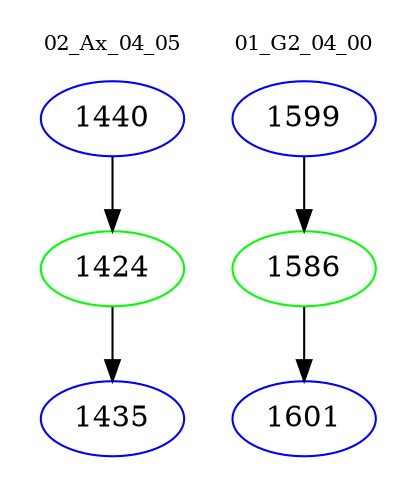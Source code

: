 digraph{
subgraph cluster_0 {
color = white
label = "02_Ax_04_05";
fontsize=10;
T0_1440 [label="1440", color="blue"]
T0_1440 -> T0_1424 [color="black"]
T0_1424 [label="1424", color="green"]
T0_1424 -> T0_1435 [color="black"]
T0_1435 [label="1435", color="blue"]
}
subgraph cluster_1 {
color = white
label = "01_G2_04_00";
fontsize=10;
T1_1599 [label="1599", color="blue"]
T1_1599 -> T1_1586 [color="black"]
T1_1586 [label="1586", color="green"]
T1_1586 -> T1_1601 [color="black"]
T1_1601 [label="1601", color="blue"]
}
}
